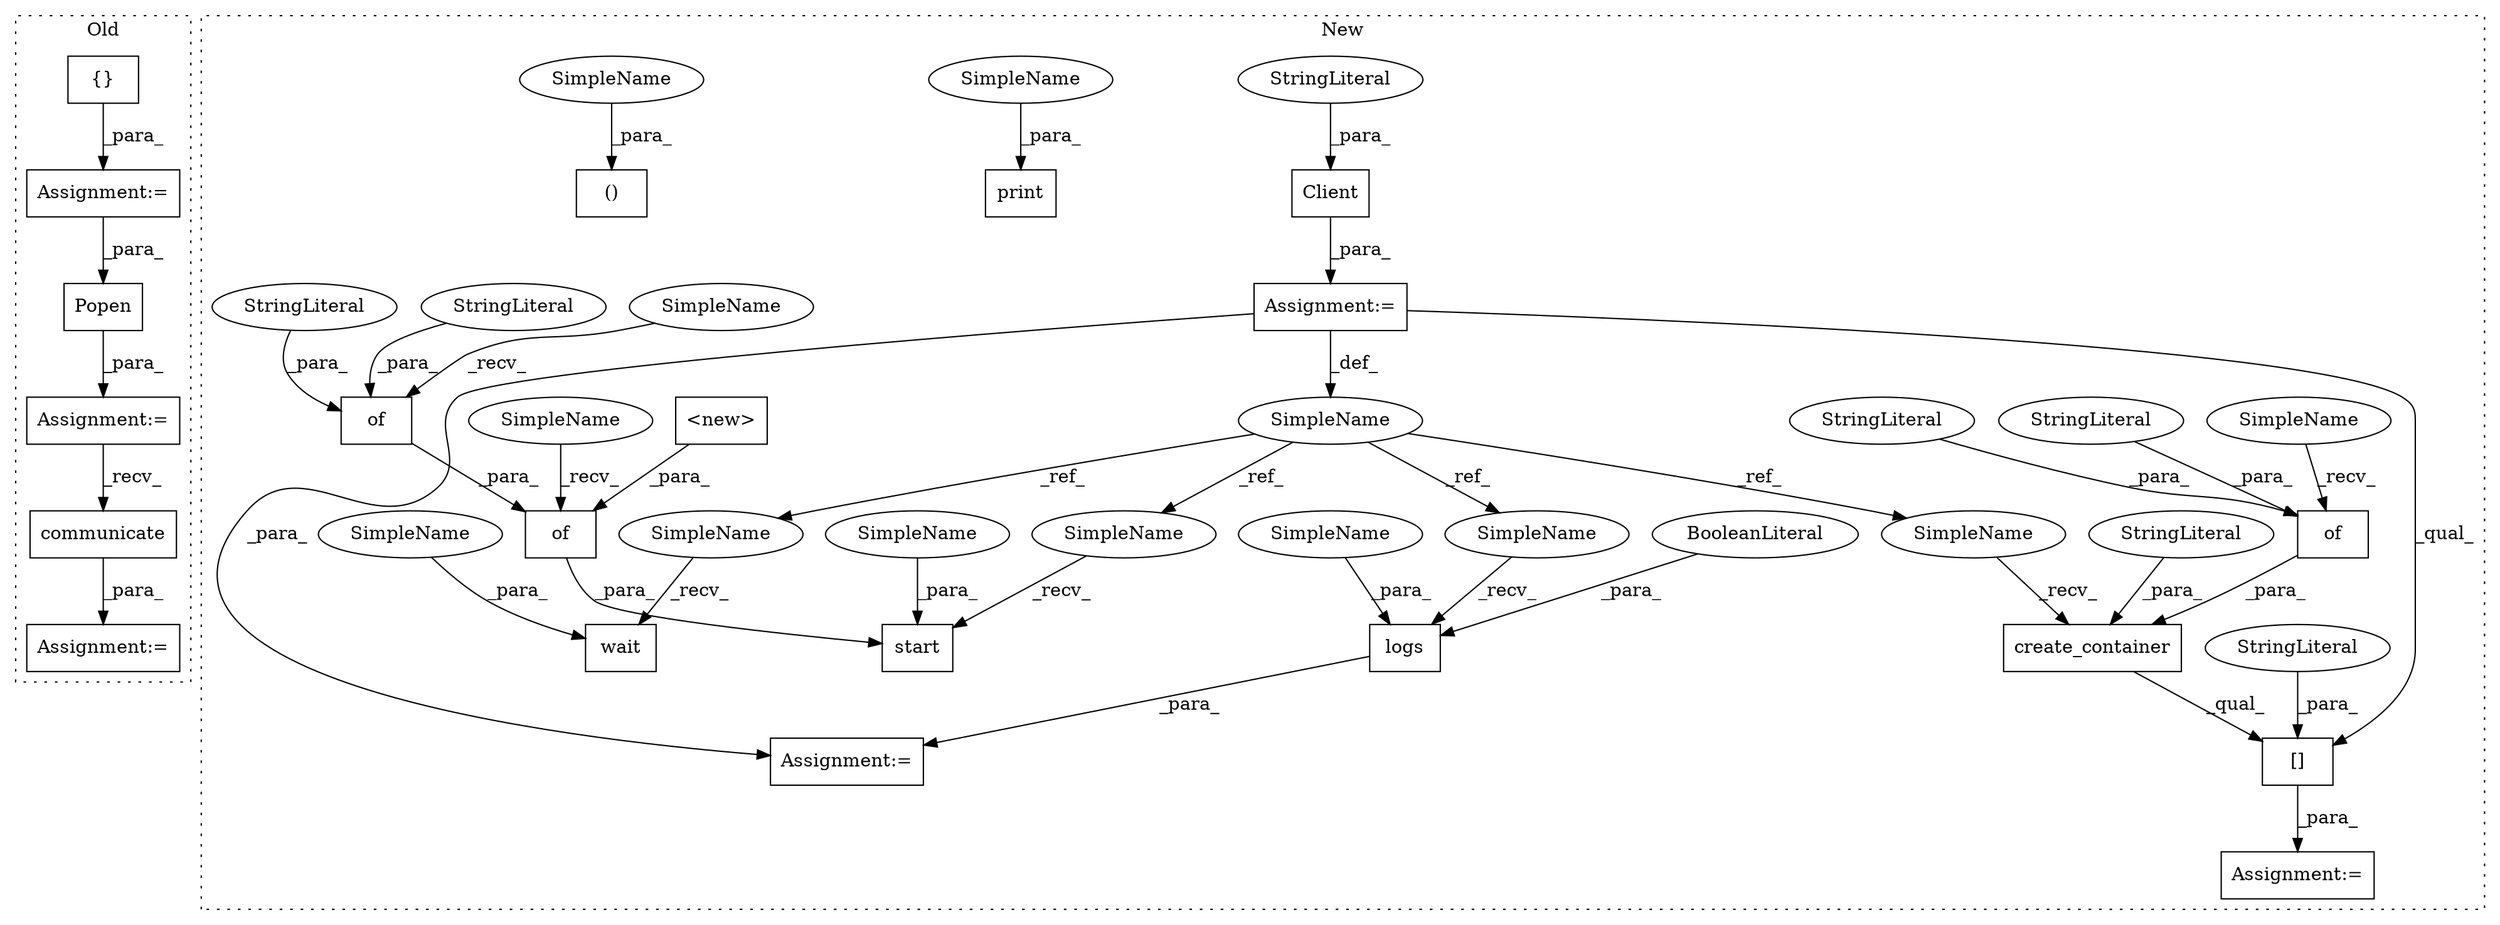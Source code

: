 digraph G {
subgraph cluster0 {
1 [label="communicate" a="32" s="6377" l="13" shape="box"];
3 [label="Popen" a="32" s="6307,6326" l="6,1" shape="box"];
4 [label="{}" a="4" s="5960,6290" l="1,1" shape="box"];
14 [label="Assignment:=" a="7" s="6306" l="1" shape="box"];
15 [label="Assignment:=" a="7" s="5947" l="1" shape="box"];
17 [label="Assignment:=" a="7" s="6367" l="2" shape="box"];
label = "Old";
style="dotted";
}
subgraph cluster1 {
2 [label="logs" a="32" s="6405,6422" l="5,1" shape="box"];
5 [label="start" a="32" s="6198,6314" l="6,1" shape="box"];
6 [label="wait" a="32" s="6330,6342" l="5,1" shape="box"];
7 [label="BooleanLiteral" a="9" s="6418" l="4" shape="ellipse"];
8 [label="SimpleName" a="42" s="5981" l="6" shape="ellipse"];
9 [label="of" a="32" s="6216,6313" l="3,1" shape="box"];
10 [label="of" a="32" s="6295,6312" l="3,1" shape="box"];
11 [label="StringLiteral" a="45" s="6298" l="6" shape="ellipse"];
12 [label="StringLiteral" a="45" s="6305" l="7" shape="ellipse"];
13 [label="<new>" a="14" s="6271" l="19" shape="box"];
16 [label="Assignment:=" a="7" s="6397" l="1" shape="box"];
18 [label="create_container" a="32" s="6082,6154" l="17,1" shape="box"];
19 [label="()" a="106" s="6039" l="34" shape="box"];
20 [label="[]" a="2" s="6075,6160" l="81,1" shape="box"];
21 [label="of" a="32" s="6123,6153" l="3,1" shape="box"];
22 [label="Client" a="32" s="5988,6023" l="7,1" shape="box"];
23 [label="Assignment:=" a="7" s="5987" l="1" shape="box"];
24 [label="StringLiteral" a="45" s="6151" l="2" shape="ellipse"];
25 [label="StringLiteral" a="45" s="6140" l="2" shape="ellipse"];
26 [label="StringLiteral" a="45" s="5995" l="28" shape="ellipse"];
27 [label="Assignment:=" a="7" s="6073" l="2" shape="box"];
28 [label="StringLiteral" a="45" s="6099" l="19" shape="ellipse"];
29 [label="StringLiteral" a="45" s="6156" l="4" shape="ellipse"];
30 [label="print" a="32" s="6169,6182" l="6,1" shape="box"];
31 [label="SimpleName" a="42" s="6075" l="6" shape="ellipse"];
32 [label="SimpleName" a="42" s="6398" l="6" shape="ellipse"];
33 [label="SimpleName" a="42" s="6191" l="6" shape="ellipse"];
34 [label="SimpleName" a="42" s="6323" l="6" shape="ellipse"];
35 [label="SimpleName" a="42" s="6212" l="3" shape="ellipse"];
36 [label="SimpleName" a="42" s="6119" l="3" shape="ellipse"];
37 [label="SimpleName" a="42" s="6291" l="3" shape="ellipse"];
38 [label="SimpleName" a="42" s="6175" l="7" shape="ellipse"];
39 [label="SimpleName" a="42" s="6335" l="7" shape="ellipse"];
40 [label="SimpleName" a="42" s="6066" l="7" shape="ellipse"];
41 [label="SimpleName" a="42" s="6410" l="7" shape="ellipse"];
42 [label="SimpleName" a="42" s="6204" l="7" shape="ellipse"];
label = "New";
style="dotted";
}
1 -> 17 [label="_para_"];
2 -> 16 [label="_para_"];
3 -> 14 [label="_para_"];
4 -> 15 [label="_para_"];
7 -> 2 [label="_para_"];
8 -> 31 [label="_ref_"];
8 -> 33 [label="_ref_"];
8 -> 32 [label="_ref_"];
8 -> 34 [label="_ref_"];
9 -> 5 [label="_para_"];
10 -> 9 [label="_para_"];
11 -> 10 [label="_para_"];
12 -> 10 [label="_para_"];
13 -> 9 [label="_para_"];
14 -> 1 [label="_recv_"];
15 -> 3 [label="_para_"];
18 -> 20 [label="_qual_"];
20 -> 27 [label="_para_"];
21 -> 18 [label="_para_"];
22 -> 23 [label="_para_"];
23 -> 20 [label="_qual_"];
23 -> 8 [label="_def_"];
23 -> 16 [label="_para_"];
24 -> 21 [label="_para_"];
25 -> 21 [label="_para_"];
26 -> 22 [label="_para_"];
28 -> 18 [label="_para_"];
29 -> 20 [label="_para_"];
31 -> 18 [label="_recv_"];
32 -> 2 [label="_recv_"];
33 -> 5 [label="_recv_"];
34 -> 6 [label="_recv_"];
35 -> 9 [label="_recv_"];
36 -> 21 [label="_recv_"];
37 -> 10 [label="_recv_"];
38 -> 30 [label="_para_"];
39 -> 6 [label="_para_"];
40 -> 19 [label="_para_"];
41 -> 2 [label="_para_"];
42 -> 5 [label="_para_"];
}